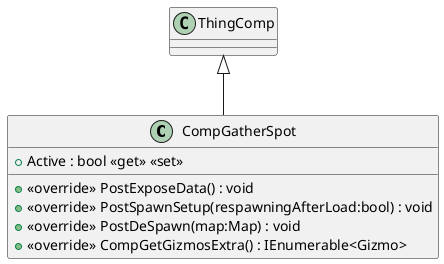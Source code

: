 @startuml
class CompGatherSpot {
    + Active : bool <<get>> <<set>>
    + <<override>> PostExposeData() : void
    + <<override>> PostSpawnSetup(respawningAfterLoad:bool) : void
    + <<override>> PostDeSpawn(map:Map) : void
    + <<override>> CompGetGizmosExtra() : IEnumerable<Gizmo>
}
ThingComp <|-- CompGatherSpot
@enduml
